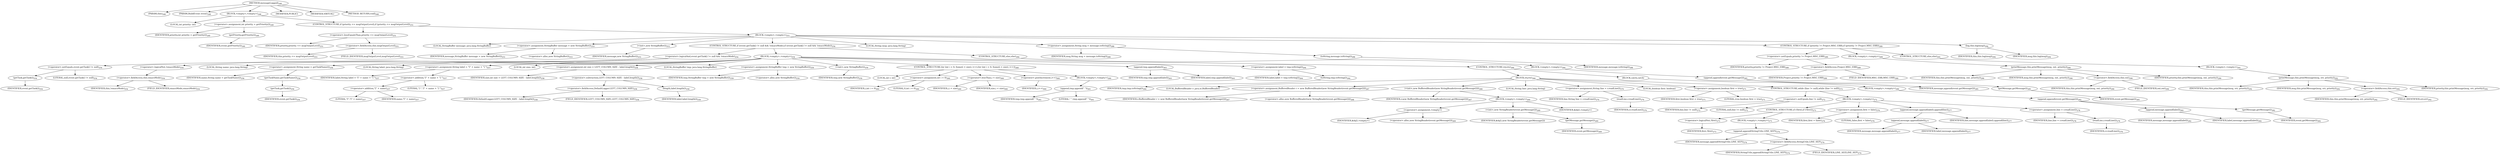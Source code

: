 digraph "messageLogged" {  
"356" [label = <(METHOD,messageLogged)<SUB>248</SUB>> ]
"27" [label = <(PARAM,this)<SUB>248</SUB>> ]
"357" [label = <(PARAM,BuildEvent event)<SUB>248</SUB>> ]
"358" [label = <(BLOCK,&lt;empty&gt;,&lt;empty&gt;)<SUB>248</SUB>> ]
"359" [label = <(LOCAL,int priority: int)> ]
"360" [label = <(&lt;operator&gt;.assignment,int priority = getPriority())<SUB>249</SUB>> ]
"361" [label = <(IDENTIFIER,priority,int priority = getPriority())<SUB>249</SUB>> ]
"362" [label = <(getPriority,getPriority())<SUB>249</SUB>> ]
"363" [label = <(IDENTIFIER,event,getPriority())<SUB>249</SUB>> ]
"364" [label = <(CONTROL_STRUCTURE,if (priority &lt;= msgOutputLevel),if (priority &lt;= msgOutputLevel))<SUB>251</SUB>> ]
"365" [label = <(&lt;operator&gt;.lessEqualsThan,priority &lt;= msgOutputLevel)<SUB>251</SUB>> ]
"366" [label = <(IDENTIFIER,priority,priority &lt;= msgOutputLevel)<SUB>251</SUB>> ]
"367" [label = <(&lt;operator&gt;.fieldAccess,this.msgOutputLevel)<SUB>251</SUB>> ]
"368" [label = <(IDENTIFIER,this,priority &lt;= msgOutputLevel)<SUB>251</SUB>> ]
"369" [label = <(FIELD_IDENTIFIER,msgOutputLevel,msgOutputLevel)<SUB>251</SUB>> ]
"370" [label = <(BLOCK,&lt;empty&gt;,&lt;empty&gt;)<SUB>251</SUB>> ]
"21" [label = <(LOCAL,StringBuffer message: java.lang.StringBuffer)> ]
"371" [label = <(&lt;operator&gt;.assignment,StringBuffer message = new StringBuffer())<SUB>253</SUB>> ]
"372" [label = <(IDENTIFIER,message,StringBuffer message = new StringBuffer())<SUB>253</SUB>> ]
"373" [label = <(&lt;operator&gt;.alloc,new StringBuffer())<SUB>253</SUB>> ]
"374" [label = <(&lt;init&gt;,new StringBuffer())<SUB>253</SUB>> ]
"20" [label = <(IDENTIFIER,message,new StringBuffer())<SUB>253</SUB>> ]
"375" [label = <(CONTROL_STRUCTURE,if (event.getTask() != null &amp;&amp; !emacsMode),if (event.getTask() != null &amp;&amp; !emacsMode))<SUB>254</SUB>> ]
"376" [label = <(&lt;operator&gt;.logicalAnd,event.getTask() != null &amp;&amp; !emacsMode)<SUB>254</SUB>> ]
"377" [label = <(&lt;operator&gt;.notEquals,event.getTask() != null)<SUB>254</SUB>> ]
"378" [label = <(getTask,getTask())<SUB>254</SUB>> ]
"379" [label = <(IDENTIFIER,event,getTask())<SUB>254</SUB>> ]
"380" [label = <(LITERAL,null,event.getTask() != null)<SUB>254</SUB>> ]
"381" [label = <(&lt;operator&gt;.logicalNot,!emacsMode)<SUB>254</SUB>> ]
"382" [label = <(&lt;operator&gt;.fieldAccess,this.emacsMode)<SUB>254</SUB>> ]
"383" [label = <(IDENTIFIER,this,!emacsMode)<SUB>254</SUB>> ]
"384" [label = <(FIELD_IDENTIFIER,emacsMode,emacsMode)<SUB>254</SUB>> ]
"385" [label = <(BLOCK,&lt;empty&gt;,&lt;empty&gt;)<SUB>254</SUB>> ]
"386" [label = <(LOCAL,String name: java.lang.String)> ]
"387" [label = <(&lt;operator&gt;.assignment,String name = getTaskName())<SUB>256</SUB>> ]
"388" [label = <(IDENTIFIER,name,String name = getTaskName())<SUB>256</SUB>> ]
"389" [label = <(getTaskName,getTaskName())<SUB>256</SUB>> ]
"390" [label = <(getTask,getTask())<SUB>256</SUB>> ]
"391" [label = <(IDENTIFIER,event,getTask())<SUB>256</SUB>> ]
"392" [label = <(LOCAL,String label: java.lang.String)> ]
"393" [label = <(&lt;operator&gt;.assignment,String label = &quot;[&quot; + name + &quot;] &quot;)<SUB>257</SUB>> ]
"394" [label = <(IDENTIFIER,label,String label = &quot;[&quot; + name + &quot;] &quot;)<SUB>257</SUB>> ]
"395" [label = <(&lt;operator&gt;.addition,&quot;[&quot; + name + &quot;] &quot;)<SUB>257</SUB>> ]
"396" [label = <(&lt;operator&gt;.addition,&quot;[&quot; + name)<SUB>257</SUB>> ]
"397" [label = <(LITERAL,&quot;[&quot;,&quot;[&quot; + name)<SUB>257</SUB>> ]
"398" [label = <(IDENTIFIER,name,&quot;[&quot; + name)<SUB>257</SUB>> ]
"399" [label = <(LITERAL,&quot;] &quot;,&quot;[&quot; + name + &quot;] &quot;)<SUB>257</SUB>> ]
"400" [label = <(LOCAL,int size: int)> ]
"401" [label = <(&lt;operator&gt;.assignment,int size = LEFT_COLUMN_SIZE - label.length())<SUB>258</SUB>> ]
"402" [label = <(IDENTIFIER,size,int size = LEFT_COLUMN_SIZE - label.length())<SUB>258</SUB>> ]
"403" [label = <(&lt;operator&gt;.subtraction,LEFT_COLUMN_SIZE - label.length())<SUB>258</SUB>> ]
"404" [label = <(&lt;operator&gt;.fieldAccess,DefaultLogger.LEFT_COLUMN_SIZE)<SUB>258</SUB>> ]
"405" [label = <(IDENTIFIER,DefaultLogger,LEFT_COLUMN_SIZE - label.length())<SUB>258</SUB>> ]
"406" [label = <(FIELD_IDENTIFIER,LEFT_COLUMN_SIZE,LEFT_COLUMN_SIZE)<SUB>258</SUB>> ]
"407" [label = <(length,label.length())<SUB>258</SUB>> ]
"408" [label = <(IDENTIFIER,label,label.length())<SUB>258</SUB>> ]
"23" [label = <(LOCAL,StringBuffer tmp: java.lang.StringBuffer)> ]
"409" [label = <(&lt;operator&gt;.assignment,StringBuffer tmp = new StringBuffer())<SUB>259</SUB>> ]
"410" [label = <(IDENTIFIER,tmp,StringBuffer tmp = new StringBuffer())<SUB>259</SUB>> ]
"411" [label = <(&lt;operator&gt;.alloc,new StringBuffer())<SUB>259</SUB>> ]
"412" [label = <(&lt;init&gt;,new StringBuffer())<SUB>259</SUB>> ]
"22" [label = <(IDENTIFIER,tmp,new StringBuffer())<SUB>259</SUB>> ]
"413" [label = <(CONTROL_STRUCTURE,for (int i = 0; Some(i &lt; size); i++),for (int i = 0; Some(i &lt; size); i++))<SUB>260</SUB>> ]
"414" [label = <(LOCAL,int i: int)> ]
"415" [label = <(&lt;operator&gt;.assignment,int i = 0)<SUB>260</SUB>> ]
"416" [label = <(IDENTIFIER,i,int i = 0)<SUB>260</SUB>> ]
"417" [label = <(LITERAL,0,int i = 0)<SUB>260</SUB>> ]
"418" [label = <(&lt;operator&gt;.lessThan,i &lt; size)<SUB>260</SUB>> ]
"419" [label = <(IDENTIFIER,i,i &lt; size)<SUB>260</SUB>> ]
"420" [label = <(IDENTIFIER,size,i &lt; size)<SUB>260</SUB>> ]
"421" [label = <(&lt;operator&gt;.postIncrement,i++)<SUB>260</SUB>> ]
"422" [label = <(IDENTIFIER,i,i++)<SUB>260</SUB>> ]
"423" [label = <(BLOCK,&lt;empty&gt;,&lt;empty&gt;)<SUB>260</SUB>> ]
"424" [label = <(append,tmp.append(&quot; &quot;))<SUB>261</SUB>> ]
"425" [label = <(IDENTIFIER,tmp,tmp.append(&quot; &quot;))<SUB>261</SUB>> ]
"426" [label = <(LITERAL,&quot; &quot;,tmp.append(&quot; &quot;))<SUB>261</SUB>> ]
"427" [label = <(append,tmp.append(label))<SUB>263</SUB>> ]
"428" [label = <(IDENTIFIER,tmp,tmp.append(label))<SUB>263</SUB>> ]
"429" [label = <(IDENTIFIER,label,tmp.append(label))<SUB>263</SUB>> ]
"430" [label = <(&lt;operator&gt;.assignment,label = tmp.toString())<SUB>264</SUB>> ]
"431" [label = <(IDENTIFIER,label,label = tmp.toString())<SUB>264</SUB>> ]
"432" [label = <(toString,tmp.toString())<SUB>264</SUB>> ]
"433" [label = <(IDENTIFIER,tmp,tmp.toString())<SUB>264</SUB>> ]
"434" [label = <(CONTROL_STRUCTURE,try,try)<SUB>266</SUB>> ]
"435" [label = <(BLOCK,try,try)<SUB>266</SUB>> ]
"25" [label = <(LOCAL,BufferedReader r: java.io.BufferedReader)> ]
"436" [label = <(&lt;operator&gt;.assignment,BufferedReader r = new BufferedReader(new StringReader(event.getMessage())))<SUB>267</SUB>> ]
"437" [label = <(IDENTIFIER,r,BufferedReader r = new BufferedReader(new StringReader(event.getMessage())))<SUB>267</SUB>> ]
"438" [label = <(&lt;operator&gt;.alloc,new BufferedReader(new StringReader(event.getMessage())))<SUB>268</SUB>> ]
"439" [label = <(&lt;init&gt;,new BufferedReader(new StringReader(event.getMessage())))<SUB>268</SUB>> ]
"24" [label = <(IDENTIFIER,r,new BufferedReader(new StringReader(event.getMessage())))<SUB>267</SUB>> ]
"440" [label = <(BLOCK,&lt;empty&gt;,&lt;empty&gt;)<SUB>269</SUB>> ]
"441" [label = <(&lt;operator&gt;.assignment,&lt;empty&gt;)> ]
"442" [label = <(IDENTIFIER,$obj5,&lt;empty&gt;)> ]
"443" [label = <(&lt;operator&gt;.alloc,new StringReader(event.getMessage()))<SUB>269</SUB>> ]
"444" [label = <(&lt;init&gt;,new StringReader(event.getMessage()))<SUB>269</SUB>> ]
"445" [label = <(IDENTIFIER,$obj5,new StringReader(event.getMessage()))> ]
"446" [label = <(getMessage,getMessage())<SUB>269</SUB>> ]
"447" [label = <(IDENTIFIER,event,getMessage())<SUB>269</SUB>> ]
"448" [label = <(IDENTIFIER,$obj5,&lt;empty&gt;)> ]
"449" [label = <(LOCAL,String line: java.lang.String)> ]
"450" [label = <(&lt;operator&gt;.assignment,String line = r.readLine())<SUB>270</SUB>> ]
"451" [label = <(IDENTIFIER,line,String line = r.readLine())<SUB>270</SUB>> ]
"452" [label = <(readLine,r.readLine())<SUB>270</SUB>> ]
"453" [label = <(IDENTIFIER,r,r.readLine())<SUB>270</SUB>> ]
"454" [label = <(LOCAL,boolean first: boolean)> ]
"455" [label = <(&lt;operator&gt;.assignment,boolean first = true)<SUB>271</SUB>> ]
"456" [label = <(IDENTIFIER,first,boolean first = true)<SUB>271</SUB>> ]
"457" [label = <(LITERAL,true,boolean first = true)<SUB>271</SUB>> ]
"458" [label = <(CONTROL_STRUCTURE,while (line != null),while (line != null))<SUB>272</SUB>> ]
"459" [label = <(&lt;operator&gt;.notEquals,line != null)<SUB>272</SUB>> ]
"460" [label = <(IDENTIFIER,line,line != null)<SUB>272</SUB>> ]
"461" [label = <(LITERAL,null,line != null)<SUB>272</SUB>> ]
"462" [label = <(BLOCK,&lt;empty&gt;,&lt;empty&gt;)<SUB>272</SUB>> ]
"463" [label = <(CONTROL_STRUCTURE,if (!first),if (!first))<SUB>273</SUB>> ]
"464" [label = <(&lt;operator&gt;.logicalNot,!first)<SUB>273</SUB>> ]
"465" [label = <(IDENTIFIER,first,!first)<SUB>273</SUB>> ]
"466" [label = <(BLOCK,&lt;empty&gt;,&lt;empty&gt;)<SUB>273</SUB>> ]
"467" [label = <(append,append(StringUtils.LINE_SEP))<SUB>274</SUB>> ]
"468" [label = <(IDENTIFIER,message,append(StringUtils.LINE_SEP))<SUB>274</SUB>> ]
"469" [label = <(&lt;operator&gt;.fieldAccess,StringUtils.LINE_SEP)<SUB>274</SUB>> ]
"470" [label = <(IDENTIFIER,StringUtils,append(StringUtils.LINE_SEP))<SUB>274</SUB>> ]
"471" [label = <(FIELD_IDENTIFIER,LINE_SEP,LINE_SEP)<SUB>274</SUB>> ]
"472" [label = <(&lt;operator&gt;.assignment,first = false)<SUB>276</SUB>> ]
"473" [label = <(IDENTIFIER,first,first = false)<SUB>276</SUB>> ]
"474" [label = <(LITERAL,false,first = false)<SUB>276</SUB>> ]
"475" [label = <(append,message.append(label).append(line))<SUB>277</SUB>> ]
"476" [label = <(append,message.append(label))<SUB>277</SUB>> ]
"477" [label = <(IDENTIFIER,message,message.append(label))<SUB>277</SUB>> ]
"478" [label = <(IDENTIFIER,label,message.append(label))<SUB>277</SUB>> ]
"479" [label = <(IDENTIFIER,line,message.append(label).append(line))<SUB>277</SUB>> ]
"480" [label = <(&lt;operator&gt;.assignment,line = r.readLine())<SUB>278</SUB>> ]
"481" [label = <(IDENTIFIER,line,line = r.readLine())<SUB>278</SUB>> ]
"482" [label = <(readLine,r.readLine())<SUB>278</SUB>> ]
"483" [label = <(IDENTIFIER,r,r.readLine())<SUB>278</SUB>> ]
"484" [label = <(BLOCK,catch,catch)> ]
"485" [label = <(BLOCK,&lt;empty&gt;,&lt;empty&gt;)<SUB>280</SUB>> ]
"486" [label = <(append,append(event.getMessage()))<SUB>282</SUB>> ]
"487" [label = <(append,message.append(label))<SUB>282</SUB>> ]
"488" [label = <(IDENTIFIER,message,message.append(label))<SUB>282</SUB>> ]
"489" [label = <(IDENTIFIER,label,message.append(label))<SUB>282</SUB>> ]
"490" [label = <(getMessage,getMessage())<SUB>282</SUB>> ]
"491" [label = <(IDENTIFIER,event,getMessage())<SUB>282</SUB>> ]
"492" [label = <(CONTROL_STRUCTURE,else,else)<SUB>284</SUB>> ]
"493" [label = <(BLOCK,&lt;empty&gt;,&lt;empty&gt;)<SUB>284</SUB>> ]
"494" [label = <(append,append(event.getMessage()))<SUB>285</SUB>> ]
"495" [label = <(IDENTIFIER,message,append(event.getMessage()))<SUB>285</SUB>> ]
"496" [label = <(getMessage,getMessage())<SUB>285</SUB>> ]
"497" [label = <(IDENTIFIER,event,getMessage())<SUB>285</SUB>> ]
"498" [label = <(LOCAL,String msg: java.lang.String)> ]
"499" [label = <(&lt;operator&gt;.assignment,String msg = message.toString())<SUB>288</SUB>> ]
"500" [label = <(IDENTIFIER,msg,String msg = message.toString())<SUB>288</SUB>> ]
"501" [label = <(toString,message.toString())<SUB>288</SUB>> ]
"502" [label = <(IDENTIFIER,message,message.toString())<SUB>288</SUB>> ]
"503" [label = <(CONTROL_STRUCTURE,if (priority != Project.MSG_ERR),if (priority != Project.MSG_ERR))<SUB>289</SUB>> ]
"504" [label = <(&lt;operator&gt;.notEquals,priority != Project.MSG_ERR)<SUB>289</SUB>> ]
"505" [label = <(IDENTIFIER,priority,priority != Project.MSG_ERR)<SUB>289</SUB>> ]
"506" [label = <(&lt;operator&gt;.fieldAccess,Project.MSG_ERR)<SUB>289</SUB>> ]
"507" [label = <(IDENTIFIER,Project,priority != Project.MSG_ERR)<SUB>289</SUB>> ]
"508" [label = <(FIELD_IDENTIFIER,MSG_ERR,MSG_ERR)<SUB>289</SUB>> ]
"509" [label = <(BLOCK,&lt;empty&gt;,&lt;empty&gt;)<SUB>289</SUB>> ]
"510" [label = <(printMessage,this.printMessage(msg, out, priority))<SUB>290</SUB>> ]
"26" [label = <(IDENTIFIER,this,this.printMessage(msg, out, priority))<SUB>290</SUB>> ]
"511" [label = <(IDENTIFIER,msg,this.printMessage(msg, out, priority))<SUB>290</SUB>> ]
"512" [label = <(&lt;operator&gt;.fieldAccess,this.out)<SUB>290</SUB>> ]
"513" [label = <(IDENTIFIER,this,this.printMessage(msg, out, priority))<SUB>290</SUB>> ]
"514" [label = <(FIELD_IDENTIFIER,out,out)<SUB>290</SUB>> ]
"515" [label = <(IDENTIFIER,priority,this.printMessage(msg, out, priority))<SUB>290</SUB>> ]
"516" [label = <(CONTROL_STRUCTURE,else,else)<SUB>291</SUB>> ]
"517" [label = <(BLOCK,&lt;empty&gt;,&lt;empty&gt;)<SUB>291</SUB>> ]
"518" [label = <(printMessage,this.printMessage(msg, err, priority))<SUB>292</SUB>> ]
"28" [label = <(IDENTIFIER,this,this.printMessage(msg, err, priority))<SUB>292</SUB>> ]
"519" [label = <(IDENTIFIER,msg,this.printMessage(msg, err, priority))<SUB>292</SUB>> ]
"520" [label = <(&lt;operator&gt;.fieldAccess,this.err)<SUB>292</SUB>> ]
"521" [label = <(IDENTIFIER,this,this.printMessage(msg, err, priority))<SUB>292</SUB>> ]
"522" [label = <(FIELD_IDENTIFIER,err,err)<SUB>292</SUB>> ]
"523" [label = <(IDENTIFIER,priority,this.printMessage(msg, err, priority))<SUB>292</SUB>> ]
"524" [label = <(log,this.log(msg))<SUB>294</SUB>> ]
"29" [label = <(IDENTIFIER,this,this.log(msg))<SUB>294</SUB>> ]
"525" [label = <(IDENTIFIER,msg,this.log(msg))<SUB>294</SUB>> ]
"526" [label = <(MODIFIER,PUBLIC)> ]
"527" [label = <(MODIFIER,VIRTUAL)> ]
"528" [label = <(METHOD_RETURN,void)<SUB>248</SUB>> ]
  "356" -> "27" 
  "356" -> "357" 
  "356" -> "358" 
  "356" -> "526" 
  "356" -> "527" 
  "356" -> "528" 
  "358" -> "359" 
  "358" -> "360" 
  "358" -> "364" 
  "360" -> "361" 
  "360" -> "362" 
  "362" -> "363" 
  "364" -> "365" 
  "364" -> "370" 
  "365" -> "366" 
  "365" -> "367" 
  "367" -> "368" 
  "367" -> "369" 
  "370" -> "21" 
  "370" -> "371" 
  "370" -> "374" 
  "370" -> "375" 
  "370" -> "498" 
  "370" -> "499" 
  "370" -> "503" 
  "370" -> "524" 
  "371" -> "372" 
  "371" -> "373" 
  "374" -> "20" 
  "375" -> "376" 
  "375" -> "385" 
  "375" -> "492" 
  "376" -> "377" 
  "376" -> "381" 
  "377" -> "378" 
  "377" -> "380" 
  "378" -> "379" 
  "381" -> "382" 
  "382" -> "383" 
  "382" -> "384" 
  "385" -> "386" 
  "385" -> "387" 
  "385" -> "392" 
  "385" -> "393" 
  "385" -> "400" 
  "385" -> "401" 
  "385" -> "23" 
  "385" -> "409" 
  "385" -> "412" 
  "385" -> "413" 
  "385" -> "427" 
  "385" -> "430" 
  "385" -> "434" 
  "387" -> "388" 
  "387" -> "389" 
  "389" -> "390" 
  "390" -> "391" 
  "393" -> "394" 
  "393" -> "395" 
  "395" -> "396" 
  "395" -> "399" 
  "396" -> "397" 
  "396" -> "398" 
  "401" -> "402" 
  "401" -> "403" 
  "403" -> "404" 
  "403" -> "407" 
  "404" -> "405" 
  "404" -> "406" 
  "407" -> "408" 
  "409" -> "410" 
  "409" -> "411" 
  "412" -> "22" 
  "413" -> "414" 
  "413" -> "415" 
  "413" -> "418" 
  "413" -> "421" 
  "413" -> "423" 
  "415" -> "416" 
  "415" -> "417" 
  "418" -> "419" 
  "418" -> "420" 
  "421" -> "422" 
  "423" -> "424" 
  "424" -> "425" 
  "424" -> "426" 
  "427" -> "428" 
  "427" -> "429" 
  "430" -> "431" 
  "430" -> "432" 
  "432" -> "433" 
  "434" -> "435" 
  "434" -> "484" 
  "435" -> "25" 
  "435" -> "436" 
  "435" -> "439" 
  "435" -> "449" 
  "435" -> "450" 
  "435" -> "454" 
  "435" -> "455" 
  "435" -> "458" 
  "436" -> "437" 
  "436" -> "438" 
  "439" -> "24" 
  "439" -> "440" 
  "440" -> "441" 
  "440" -> "444" 
  "440" -> "448" 
  "441" -> "442" 
  "441" -> "443" 
  "444" -> "445" 
  "444" -> "446" 
  "446" -> "447" 
  "450" -> "451" 
  "450" -> "452" 
  "452" -> "453" 
  "455" -> "456" 
  "455" -> "457" 
  "458" -> "459" 
  "458" -> "462" 
  "459" -> "460" 
  "459" -> "461" 
  "462" -> "463" 
  "462" -> "472" 
  "462" -> "475" 
  "462" -> "480" 
  "463" -> "464" 
  "463" -> "466" 
  "464" -> "465" 
  "466" -> "467" 
  "467" -> "468" 
  "467" -> "469" 
  "469" -> "470" 
  "469" -> "471" 
  "472" -> "473" 
  "472" -> "474" 
  "475" -> "476" 
  "475" -> "479" 
  "476" -> "477" 
  "476" -> "478" 
  "480" -> "481" 
  "480" -> "482" 
  "482" -> "483" 
  "484" -> "485" 
  "485" -> "486" 
  "486" -> "487" 
  "486" -> "490" 
  "487" -> "488" 
  "487" -> "489" 
  "490" -> "491" 
  "492" -> "493" 
  "493" -> "494" 
  "494" -> "495" 
  "494" -> "496" 
  "496" -> "497" 
  "499" -> "500" 
  "499" -> "501" 
  "501" -> "502" 
  "503" -> "504" 
  "503" -> "509" 
  "503" -> "516" 
  "504" -> "505" 
  "504" -> "506" 
  "506" -> "507" 
  "506" -> "508" 
  "509" -> "510" 
  "510" -> "26" 
  "510" -> "511" 
  "510" -> "512" 
  "510" -> "515" 
  "512" -> "513" 
  "512" -> "514" 
  "516" -> "517" 
  "517" -> "518" 
  "518" -> "28" 
  "518" -> "519" 
  "518" -> "520" 
  "518" -> "523" 
  "520" -> "521" 
  "520" -> "522" 
  "524" -> "29" 
  "524" -> "525" 
}
